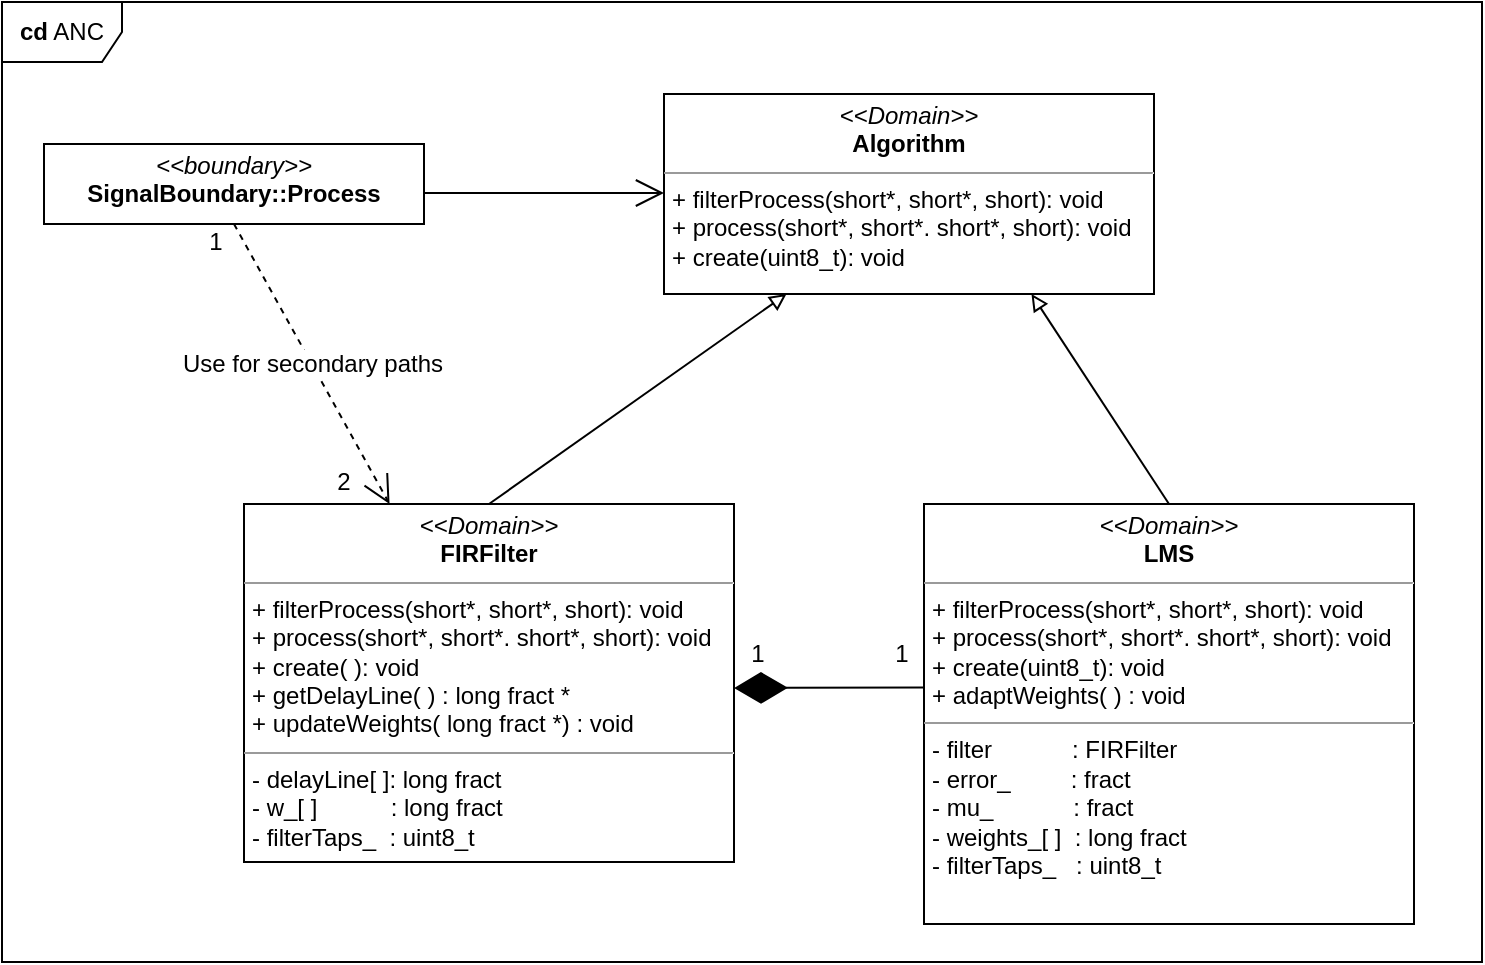 <mxfile version="18.1.1" type="device"><diagram id="C5RBs43oDa-KdzZeNtuy" name="Page-1"><mxGraphModel dx="917" dy="498" grid="0" gridSize="10" guides="1" tooltips="1" connect="1" arrows="1" fold="1" page="1" pageScale="1" pageWidth="827" pageHeight="1169" math="0" shadow="0"><root><mxCell id="WIyWlLk6GJQsqaUBKTNV-0"/><mxCell id="WIyWlLk6GJQsqaUBKTNV-1" parent="WIyWlLk6GJQsqaUBKTNV-0"/><mxCell id="M1Li1gUTGmHyE1XSnc-C-5" value="" style="endArrow=block;html=1;rounded=0;endFill=0;startArrow=none;entryX=0.75;entryY=1;entryDx=0;entryDy=0;exitX=0.5;exitY=0;exitDx=0;exitDy=0;" parent="WIyWlLk6GJQsqaUBKTNV-1" source="M1Li1gUTGmHyE1XSnc-C-83" target="M1Li1gUTGmHyE1XSnc-C-84" edge="1"><mxGeometry width="50" height="50" relative="1" as="geometry"><mxPoint x="195" y="510" as="sourcePoint"/><mxPoint x="530" y="420" as="targetPoint"/></mxGeometry></mxCell><mxCell id="M1Li1gUTGmHyE1XSnc-C-6" value="" style="endArrow=block;html=1;rounded=0;endFill=0;entryX=0.25;entryY=1;entryDx=0;entryDy=0;exitX=0.5;exitY=0;exitDx=0;exitDy=0;" parent="WIyWlLk6GJQsqaUBKTNV-1" source="M1Li1gUTGmHyE1XSnc-C-82" target="M1Li1gUTGmHyE1XSnc-C-84" edge="1"><mxGeometry width="50" height="50" relative="1" as="geometry"><mxPoint x="568.25" y="506.81" as="sourcePoint"/><mxPoint x="410" y="420" as="targetPoint"/></mxGeometry></mxCell><mxCell id="M1Li1gUTGmHyE1XSnc-C-82" value="&lt;p style=&quot;margin:0px;margin-top:4px;text-align:center;&quot;&gt;&lt;i&gt;&amp;lt;&amp;lt;Domain&amp;gt;&amp;gt;&lt;/i&gt;&lt;br&gt;&lt;b&gt;FIRFilter&lt;/b&gt;&lt;/p&gt;&lt;hr size=&quot;1&quot;&gt;&lt;p style=&quot;margin: 0px 0px 0px 4px;&quot;&gt;+ filterProcess(short*, short*, short): void&lt;br&gt;+ process(short*, short*. short*, short): void&lt;/p&gt;&lt;p style=&quot;margin: 0px 0px 0px 4px;&quot;&gt;+ create( ): void&lt;/p&gt;&lt;p style=&quot;margin: 0px 0px 0px 4px;&quot;&gt;+ getDelayLine( ) : long fract *&lt;br&gt;&lt;/p&gt;&lt;p style=&quot;margin: 0px 0px 0px 4px;&quot;&gt;+ updateWeights( long fract *) : void&lt;/p&gt;&lt;hr size=&quot;1&quot;&gt;&lt;p style=&quot;margin: 0px 0px 0px 4px;&quot;&gt;&lt;span style=&quot;background-color: initial;&quot;&gt;- delayLine[ ]: long fract&lt;/span&gt;&lt;br&gt;&lt;/p&gt;&lt;p style=&quot;margin: 0px 0px 0px 4px;&quot;&gt;- w_[ ]&amp;nbsp; &amp;nbsp; &amp;nbsp; &amp;nbsp; &amp;nbsp; &amp;nbsp;: long fract&lt;/p&gt;&lt;p style=&quot;margin: 0px 0px 0px 4px;&quot;&gt;- filterTaps_&amp;nbsp; : uint8_t&lt;/p&gt;" style="verticalAlign=top;align=left;overflow=fill;fontSize=12;fontFamily=Helvetica;html=1;strokeColor=default;fillColor=#FFFFFF;" parent="WIyWlLk6GJQsqaUBKTNV-1" vertex="1"><mxGeometry x="150" y="510" width="245" height="179" as="geometry"/></mxCell><mxCell id="M1Li1gUTGmHyE1XSnc-C-83" value="&lt;p style=&quot;margin:0px;margin-top:4px;text-align:center;&quot;&gt;&lt;i&gt;&amp;lt;&amp;lt;Domain&amp;gt;&amp;gt;&lt;/i&gt;&lt;br&gt;&lt;b&gt;LMS&lt;/b&gt;&lt;/p&gt;&lt;hr size=&quot;1&quot;&gt;&lt;p style=&quot;margin: 0px 0px 0px 4px;&quot;&gt;+ filterProcess(short*, short*, short): void&lt;br&gt;+ process(short*, short*. short*, short): void&lt;/p&gt;&lt;p style=&quot;margin: 0px 0px 0px 4px;&quot;&gt;+ create(uint8_t): void&lt;/p&gt;&lt;p style=&quot;margin: 0px 0px 0px 4px;&quot;&gt;+ adaptWeights( ) : void&lt;/p&gt;&lt;hr size=&quot;1&quot;&gt;&lt;p style=&quot;margin: 0px 0px 0px 4px;&quot;&gt;- filter&amp;nbsp; &amp;nbsp; &amp;nbsp; &amp;nbsp; &amp;nbsp; &amp;nbsp; : FIRFilter&amp;nbsp;&lt;br&gt;- error_&amp;nbsp; &amp;nbsp; &amp;nbsp; &amp;nbsp; &amp;nbsp;: fract&lt;/p&gt;&lt;p style=&quot;margin: 0px 0px 0px 4px;&quot;&gt;- mu_&amp;nbsp; &amp;nbsp; &amp;nbsp; &amp;nbsp; &amp;nbsp; &amp;nbsp; : fract&lt;/p&gt;&lt;p style=&quot;margin: 0px 0px 0px 4px;&quot;&gt;- weights_[ ]&amp;nbsp; : long fract&lt;/p&gt;&lt;p style=&quot;margin: 0px 0px 0px 4px;&quot;&gt;- filterTaps_&amp;nbsp; &amp;nbsp;: uint8_t&lt;/p&gt;" style="verticalAlign=top;align=left;overflow=fill;fontSize=12;fontFamily=Helvetica;html=1;strokeColor=default;fillColor=#FFFFFF;" parent="WIyWlLk6GJQsqaUBKTNV-1" vertex="1"><mxGeometry x="490" y="510" width="245" height="210" as="geometry"/></mxCell><mxCell id="M1Li1gUTGmHyE1XSnc-C-84" value="&lt;p style=&quot;margin:0px;margin-top:4px;text-align:center;&quot;&gt;&lt;i&gt;&amp;lt;&amp;lt;Domain&amp;gt;&amp;gt;&lt;/i&gt;&lt;br&gt;&lt;b&gt;Algorithm&lt;/b&gt;&lt;/p&gt;&lt;hr size=&quot;1&quot;&gt;&lt;p style=&quot;margin: 0px 0px 0px 4px;&quot;&gt;+ filterProcess(short*, short*, short): void&lt;br&gt;+ process(short*, short*. short*, short): void&lt;/p&gt;&lt;p style=&quot;margin: 0px 0px 0px 4px;&quot;&gt;+ create(uint8_t): void&lt;/p&gt;" style="verticalAlign=top;align=left;overflow=fill;fontSize=12;fontFamily=Helvetica;html=1;strokeColor=default;fillColor=#FFFFFF;" parent="WIyWlLk6GJQsqaUBKTNV-1" vertex="1"><mxGeometry x="360" y="305" width="245" height="100" as="geometry"/></mxCell><mxCell id="M1Li1gUTGmHyE1XSnc-C-88" value="&lt;p style=&quot;margin:0px;margin-top:4px;text-align:center;&quot;&gt;&lt;i&gt;&amp;lt;&amp;lt;boundary&amp;gt;&amp;gt;&lt;/i&gt;&lt;br&gt;&lt;b&gt;SignalBoundary::Process&lt;/b&gt;&lt;/p&gt;" style="verticalAlign=top;align=left;overflow=fill;fontSize=12;fontFamily=Helvetica;html=1;strokeColor=default;fillColor=#FFFFFF;" parent="WIyWlLk6GJQsqaUBKTNV-1" vertex="1"><mxGeometry x="50" y="330" width="190" height="40" as="geometry"/></mxCell><mxCell id="M1Li1gUTGmHyE1XSnc-C-89" value="Use for secondary paths" style="endArrow=open;endSize=12;dashed=1;html=1;rounded=0;fontSize=12;exitX=0.5;exitY=1;exitDx=0;exitDy=0;" parent="WIyWlLk6GJQsqaUBKTNV-1" source="M1Li1gUTGmHyE1XSnc-C-88" target="M1Li1gUTGmHyE1XSnc-C-82" edge="1"><mxGeometry width="160" relative="1" as="geometry"><mxPoint x="120" y="450" as="sourcePoint"/><mxPoint x="280" y="450" as="targetPoint"/></mxGeometry></mxCell><mxCell id="M1Li1gUTGmHyE1XSnc-C-91" value="" style="endArrow=open;endFill=1;endSize=12;html=1;rounded=0;fontSize=12;" parent="WIyWlLk6GJQsqaUBKTNV-1" edge="1"><mxGeometry width="160" relative="1" as="geometry"><mxPoint x="240" y="354.5" as="sourcePoint"/><mxPoint x="360" y="354.5" as="targetPoint"/></mxGeometry></mxCell><mxCell id="M1Li1gUTGmHyE1XSnc-C-92" value="&lt;b&gt;cd&lt;/b&gt; ANC" style="shape=umlFrame;whiteSpace=wrap;html=1;fontSize=12;strokeColor=default;fillColor=#FFFFFF;" parent="WIyWlLk6GJQsqaUBKTNV-1" vertex="1"><mxGeometry x="29" y="259" width="740" height="480" as="geometry"/></mxCell><mxCell id="RgVKWVXrRWwFIAdQmrao-0" value="" style="endArrow=diamondThin;endFill=1;endSize=24;html=1;rounded=0;entryX=1;entryY=0.5;entryDx=0;entryDy=0;exitX=0.001;exitY=0.437;exitDx=0;exitDy=0;exitPerimeter=0;" edge="1" parent="WIyWlLk6GJQsqaUBKTNV-1" source="M1Li1gUTGmHyE1XSnc-C-83"><mxGeometry width="160" relative="1" as="geometry"><mxPoint x="489" y="602" as="sourcePoint"/><mxPoint x="395" y="602" as="targetPoint"/></mxGeometry></mxCell><mxCell id="RgVKWVXrRWwFIAdQmrao-2" value="2" style="text;html=1;strokeColor=none;fillColor=none;align=center;verticalAlign=middle;whiteSpace=wrap;rounded=0;" vertex="1" parent="WIyWlLk6GJQsqaUBKTNV-1"><mxGeometry x="188" y="488" width="24" height="22" as="geometry"/></mxCell><mxCell id="RgVKWVXrRWwFIAdQmrao-3" value="1" style="text;html=1;strokeColor=none;fillColor=none;align=center;verticalAlign=middle;whiteSpace=wrap;rounded=0;" vertex="1" parent="WIyWlLk6GJQsqaUBKTNV-1"><mxGeometry x="122" y="370" width="28" height="17" as="geometry"/></mxCell><mxCell id="RgVKWVXrRWwFIAdQmrao-4" value="1" style="text;html=1;strokeColor=none;fillColor=none;align=center;verticalAlign=middle;whiteSpace=wrap;rounded=0;" vertex="1" parent="WIyWlLk6GJQsqaUBKTNV-1"><mxGeometry x="393" y="576" width="28" height="17" as="geometry"/></mxCell><mxCell id="RgVKWVXrRWwFIAdQmrao-5" value="1" style="text;html=1;strokeColor=none;fillColor=none;align=center;verticalAlign=middle;whiteSpace=wrap;rounded=0;" vertex="1" parent="WIyWlLk6GJQsqaUBKTNV-1"><mxGeometry x="465" y="576" width="28" height="17" as="geometry"/></mxCell></root></mxGraphModel></diagram></mxfile>
